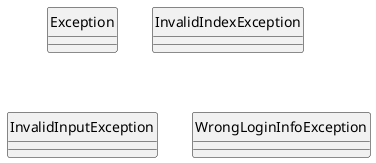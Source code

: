 @startuml
'https://plantuml.com/class-diagram

hide circle
skinparam classAttributeIconSize 0

class Exception

class InvalidIndexException
class InvalidInputException
class WrongLoginInfoException


@enduml